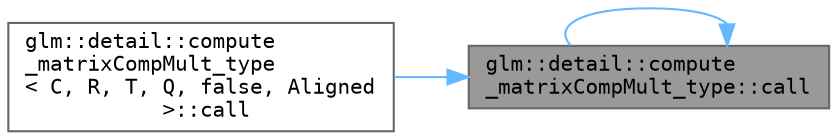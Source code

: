 digraph "glm::detail::compute_matrixCompMult_type::call"
{
 // LATEX_PDF_SIZE
  bgcolor="transparent";
  edge [fontname=Terminal,fontsize=10,labelfontname=Helvetica,labelfontsize=10];
  node [fontname=Terminal,fontsize=10,shape=box,height=0.2,width=0.4];
  rankdir="RL";
  Node1 [label="glm::detail::compute\l_matrixCompMult_type::call",height=0.2,width=0.4,color="gray40", fillcolor="grey60", style="filled", fontcolor="black",tooltip=" "];
  Node1 -> Node1 [dir="back",color="steelblue1",style="solid"];
  Node1 -> Node2 [dir="back",color="steelblue1",style="solid"];
  Node2 [label="glm::detail::compute\l_matrixCompMult_type\l\< C, R, T, Q, false, Aligned\l \>::call",height=0.2,width=0.4,color="grey40", fillcolor="white", style="filled",URL="$structglm_1_1detail_1_1compute__matrix_comp_mult__type_3_01_c_00_01_r_00_01_t_00_01_q_00_01false_00_01_aligned_01_4.html#a73f83ae2ce31d24e760b9518818550a3",tooltip=" "];
}
